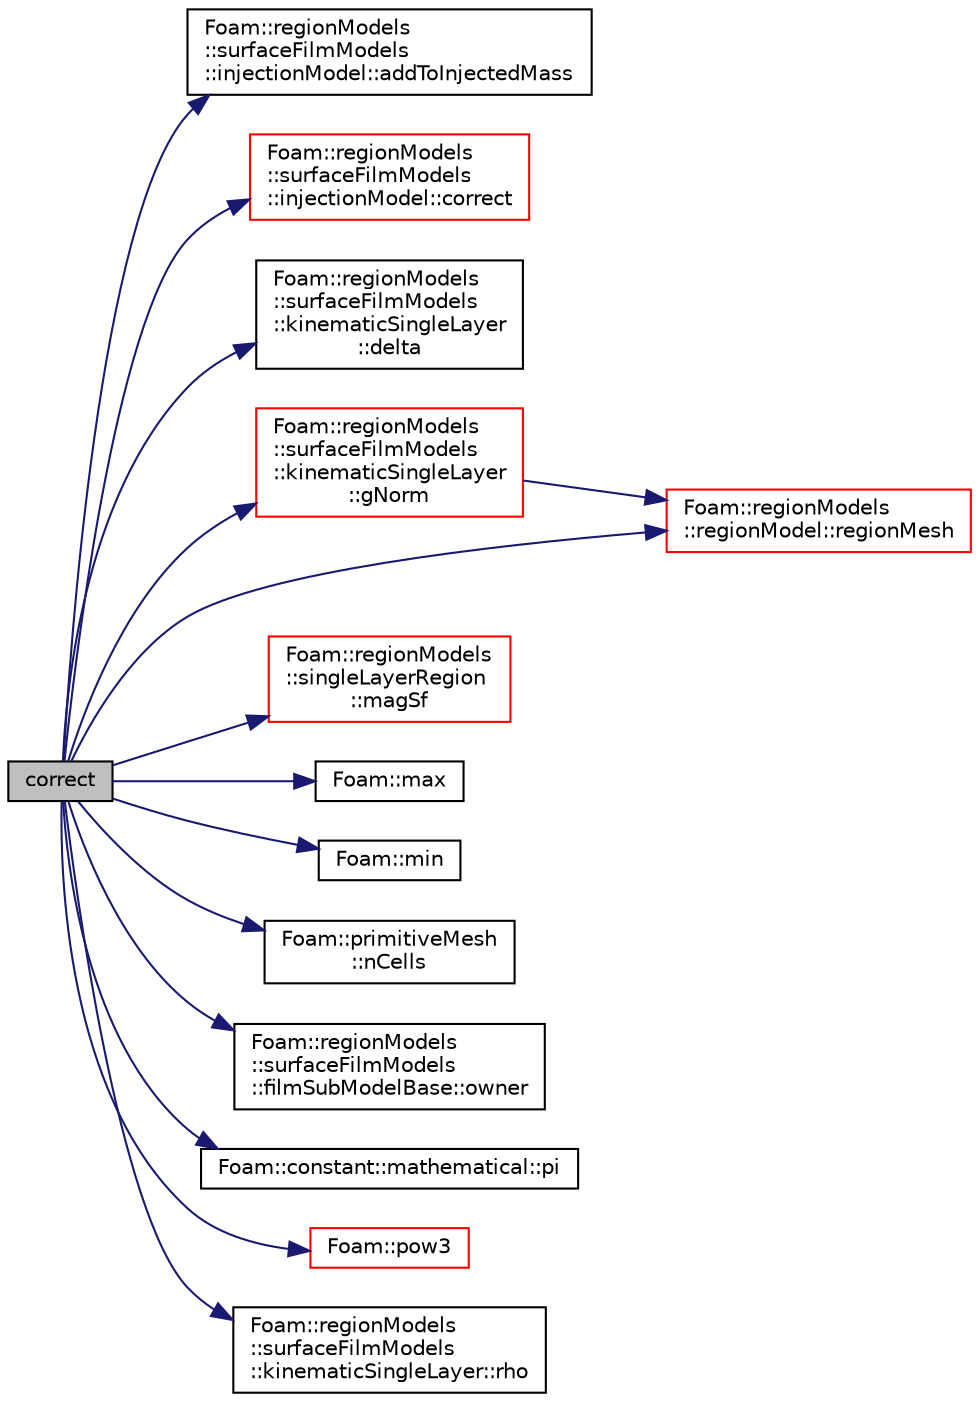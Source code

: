 digraph "correct"
{
  bgcolor="transparent";
  edge [fontname="Helvetica",fontsize="10",labelfontname="Helvetica",labelfontsize="10"];
  node [fontname="Helvetica",fontsize="10",shape=record];
  rankdir="LR";
  Node1 [label="correct",height=0.2,width=0.4,color="black", fillcolor="grey75", style="filled", fontcolor="black"];
  Node1 -> Node2 [color="midnightblue",fontsize="10",style="solid",fontname="Helvetica"];
  Node2 [label="Foam::regionModels\l::surfaceFilmModels\l::injectionModel::addToInjectedMass",height=0.2,width=0.4,color="black",URL="$a01099.html#a445e90984340ae8700aaf5f7e9529c66",tooltip="Add to injected mass. "];
  Node1 -> Node3 [color="midnightblue",fontsize="10",style="solid",fontname="Helvetica"];
  Node3 [label="Foam::regionModels\l::surfaceFilmModels\l::injectionModel::correct",height=0.2,width=0.4,color="red",URL="$a01099.html#a3ae44b28050c3aa494c1d8e18cf618c1",tooltip="Correct. "];
  Node1 -> Node4 [color="midnightblue",fontsize="10",style="solid",fontname="Helvetica"];
  Node4 [label="Foam::regionModels\l::surfaceFilmModels\l::kinematicSingleLayer\l::delta",height=0.2,width=0.4,color="black",URL="$a01237.html#af6a79c4b8e19c143706e7a2216cb3b70",tooltip="Return const access to the film thickness / [m]. "];
  Node1 -> Node5 [color="midnightblue",fontsize="10",style="solid",fontname="Helvetica"];
  Node5 [label="Foam::regionModels\l::surfaceFilmModels\l::kinematicSingleLayer\l::gNorm",height=0.2,width=0.4,color="red",URL="$a01237.html#a36b03881846e4652c241b289ffed6ac5",tooltip="Return the gravity normal-to-patch component contribution. "];
  Node5 -> Node6 [color="midnightblue",fontsize="10",style="solid",fontname="Helvetica"];
  Node6 [label="Foam::regionModels\l::regionModel::regionMesh",height=0.2,width=0.4,color="red",URL="$a02133.html#a0c7874a65eec16e2afa43acd6055b16a",tooltip="Return the region mesh database. "];
  Node1 -> Node7 [color="midnightblue",fontsize="10",style="solid",fontname="Helvetica"];
  Node7 [label="Foam::regionModels\l::singleLayerRegion\l::magSf",height=0.2,width=0.4,color="red",URL="$a02321.html#a50c2173eeb08076209dffc96c59f9372",tooltip="Return the face area magnitudes / [m2]. "];
  Node1 -> Node8 [color="midnightblue",fontsize="10",style="solid",fontname="Helvetica"];
  Node8 [label="Foam::max",height=0.2,width=0.4,color="black",URL="$a10733.html#ac993e906cf2774ae77e666bc24e81733"];
  Node1 -> Node9 [color="midnightblue",fontsize="10",style="solid",fontname="Helvetica"];
  Node9 [label="Foam::min",height=0.2,width=0.4,color="black",URL="$a10733.html#a253e112ad2d56d96230ff39ea7f442dc"];
  Node1 -> Node10 [color="midnightblue",fontsize="10",style="solid",fontname="Helvetica"];
  Node10 [label="Foam::primitiveMesh\l::nCells",height=0.2,width=0.4,color="black",URL="$a01969.html#ae79b5e96cf8d9a4e6b3993e6f2709374"];
  Node1 -> Node11 [color="midnightblue",fontsize="10",style="solid",fontname="Helvetica"];
  Node11 [label="Foam::regionModels\l::surfaceFilmModels\l::filmSubModelBase::owner",height=0.2,width=0.4,color="black",URL="$a00788.html#a1dc2bddde79e05299749056dbc1802b5",tooltip="Return const access to the owner surface film model. "];
  Node1 -> Node12 [color="midnightblue",fontsize="10",style="solid",fontname="Helvetica"];
  Node12 [label="Foam::constant::mathematical::pi",height=0.2,width=0.4,color="black",URL="$a10745.html#a731b8788a4c01586c35266c7ca4fed04"];
  Node1 -> Node13 [color="midnightblue",fontsize="10",style="solid",fontname="Helvetica"];
  Node13 [label="Foam::pow3",height=0.2,width=0.4,color="red",URL="$a10733.html#a2e8f5d970ee4fb466536c3c46bae91fe"];
  Node1 -> Node6 [color="midnightblue",fontsize="10",style="solid",fontname="Helvetica"];
  Node1 -> Node14 [color="midnightblue",fontsize="10",style="solid",fontname="Helvetica"];
  Node14 [label="Foam::regionModels\l::surfaceFilmModels\l::kinematicSingleLayer::rho",height=0.2,width=0.4,color="black",URL="$a01237.html#ada2184acbfca52f5c2d95f48584213d3",tooltip="Return the film density [kg/m3]. "];
}
